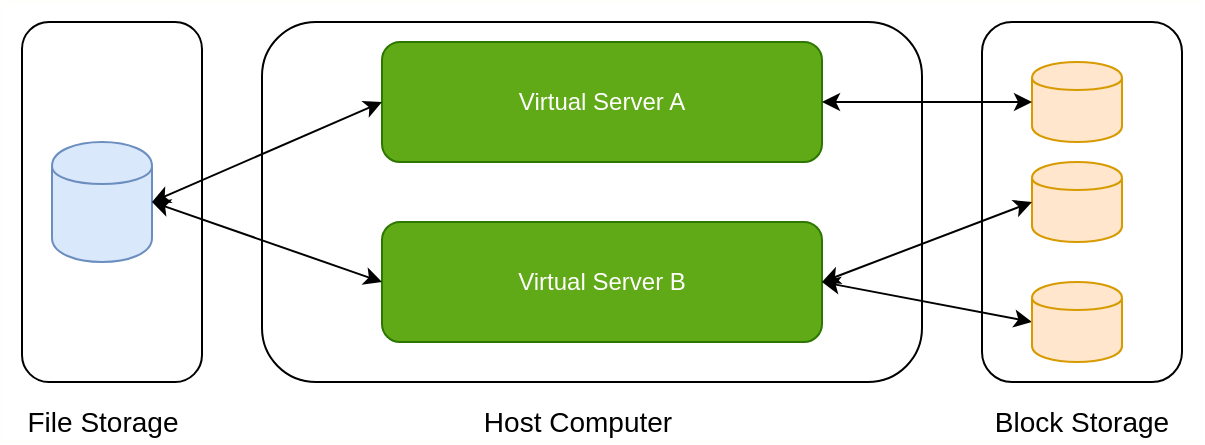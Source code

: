<mxfile version="12.9.9" type="device"><diagram id="kben0r0gYYd9zOO5OQ2E" name="Page-1"><mxGraphModel dx="1055" dy="808" grid="1" gridSize="10" guides="1" tooltips="1" connect="1" arrows="1" fold="1" page="1" pageScale="1" pageWidth="1654" pageHeight="1169" math="0" shadow="0"><root><mxCell id="0"/><mxCell id="1" parent="0"/><mxCell id="MoLzKaAGdUaluVQuXFD1-29" value="" style="rounded=0;whiteSpace=wrap;html=1;fontSize=14;strokeColor=#FEFFFA;" parent="1" vertex="1"><mxGeometry x="190" y="220" width="600" height="220" as="geometry"/></mxCell><mxCell id="MoLzKaAGdUaluVQuXFD1-1" value="" style="rounded=1;whiteSpace=wrap;html=1;" parent="1" vertex="1"><mxGeometry x="320" y="230" width="330" height="180" as="geometry"/></mxCell><mxCell id="MoLzKaAGdUaluVQuXFD1-2" value="Virtual Server A" style="rounded=1;whiteSpace=wrap;html=1;fillColor=#60a917;strokeColor=#2D7600;fontColor=#ffffff;" parent="1" vertex="1"><mxGeometry x="380" y="240" width="220" height="60" as="geometry"/></mxCell><mxCell id="MoLzKaAGdUaluVQuXFD1-3" value="Virtual Server B" style="rounded=1;whiteSpace=wrap;html=1;fillColor=#60a917;strokeColor=#2D7600;fontColor=#ffffff;" parent="1" vertex="1"><mxGeometry x="380" y="330" width="220" height="60" as="geometry"/></mxCell><mxCell id="MoLzKaAGdUaluVQuXFD1-14" value="" style="rounded=1;whiteSpace=wrap;html=1;" parent="1" vertex="1"><mxGeometry x="200" y="230" width="90" height="180" as="geometry"/></mxCell><mxCell id="MoLzKaAGdUaluVQuXFD1-15" value="" style="shape=cylinder;whiteSpace=wrap;html=1;boundedLbl=1;backgroundOutline=1;fillColor=#dae8fc;strokeColor=#6c8ebf;" parent="1" vertex="1"><mxGeometry x="215" y="290" width="50" height="60" as="geometry"/></mxCell><mxCell id="MoLzKaAGdUaluVQuXFD1-17" value="" style="endArrow=classic;startArrow=classic;html=1;exitX=0;exitY=0.5;exitDx=0;exitDy=0;entryX=1;entryY=0.5;entryDx=0;entryDy=0;" parent="1" source="MoLzKaAGdUaluVQuXFD1-3" target="MoLzKaAGdUaluVQuXFD1-15" edge="1"><mxGeometry width="50" height="50" relative="1" as="geometry"><mxPoint x="540" y="440" as="sourcePoint"/><mxPoint x="590" y="390" as="targetPoint"/></mxGeometry></mxCell><mxCell id="MoLzKaAGdUaluVQuXFD1-18" value="" style="endArrow=classic;startArrow=classic;html=1;entryX=0;entryY=0.5;entryDx=0;entryDy=0;exitX=1;exitY=0.5;exitDx=0;exitDy=0;" parent="1" source="MoLzKaAGdUaluVQuXFD1-15" target="MoLzKaAGdUaluVQuXFD1-2" edge="1"><mxGeometry width="50" height="50" relative="1" as="geometry"><mxPoint x="270" y="320" as="sourcePoint"/><mxPoint x="590" y="390" as="targetPoint"/></mxGeometry></mxCell><mxCell id="MoLzKaAGdUaluVQuXFD1-19" value="" style="rounded=1;whiteSpace=wrap;html=1;" parent="1" vertex="1"><mxGeometry x="680" y="230" width="100" height="180" as="geometry"/></mxCell><mxCell id="MoLzKaAGdUaluVQuXFD1-20" value="" style="shape=cylinder;whiteSpace=wrap;html=1;boundedLbl=1;backgroundOutline=1;fillColor=#ffe6cc;strokeColor=#d79b00;" parent="1" vertex="1"><mxGeometry x="705" y="250" width="45" height="40" as="geometry"/></mxCell><mxCell id="MoLzKaAGdUaluVQuXFD1-21" value="" style="shape=cylinder;whiteSpace=wrap;html=1;boundedLbl=1;backgroundOutline=1;fillColor=#ffe6cc;strokeColor=#d79b00;" parent="1" vertex="1"><mxGeometry x="705" y="300" width="45" height="40" as="geometry"/></mxCell><mxCell id="MoLzKaAGdUaluVQuXFD1-22" value="" style="endArrow=classic;startArrow=classic;html=1;exitX=0;exitY=0.5;exitDx=0;exitDy=0;" parent="1" source="MoLzKaAGdUaluVQuXFD1-23" edge="1"><mxGeometry width="50" height="50" relative="1" as="geometry"><mxPoint x="550" y="410" as="sourcePoint"/><mxPoint x="600" y="360" as="targetPoint"/></mxGeometry></mxCell><mxCell id="MoLzKaAGdUaluVQuXFD1-23" value="" style="shape=cylinder;whiteSpace=wrap;html=1;boundedLbl=1;backgroundOutline=1;fillColor=#ffe6cc;strokeColor=#d79b00;" parent="1" vertex="1"><mxGeometry x="705" y="360" width="45" height="40" as="geometry"/></mxCell><mxCell id="MoLzKaAGdUaluVQuXFD1-24" value="" style="endArrow=classic;startArrow=classic;html=1;entryX=1;entryY=0.5;entryDx=0;entryDy=0;exitX=0;exitY=0.5;exitDx=0;exitDy=0;" parent="1" source="MoLzKaAGdUaluVQuXFD1-21" target="MoLzKaAGdUaluVQuXFD1-3" edge="1"><mxGeometry width="50" height="50" relative="1" as="geometry"><mxPoint x="540" y="440" as="sourcePoint"/><mxPoint x="590" y="390" as="targetPoint"/></mxGeometry></mxCell><mxCell id="MoLzKaAGdUaluVQuXFD1-25" value="" style="endArrow=classic;startArrow=classic;html=1;entryX=0;entryY=0.5;entryDx=0;entryDy=0;exitX=1;exitY=0.5;exitDx=0;exitDy=0;" parent="1" source="MoLzKaAGdUaluVQuXFD1-2" target="MoLzKaAGdUaluVQuXFD1-20" edge="1"><mxGeometry width="50" height="50" relative="1" as="geometry"><mxPoint x="540" y="440" as="sourcePoint"/><mxPoint x="590" y="390" as="targetPoint"/></mxGeometry></mxCell><mxCell id="MoLzKaAGdUaluVQuXFD1-26" value="File Storage" style="text;html=1;strokeColor=none;fillColor=none;align=center;verticalAlign=middle;whiteSpace=wrap;rounded=0;fontSize=14;" parent="1" vertex="1"><mxGeometry x="192.5" y="420" width="95" height="20" as="geometry"/></mxCell><mxCell id="MoLzKaAGdUaluVQuXFD1-27" value="Host Computer" style="text;html=1;strokeColor=none;fillColor=none;align=center;verticalAlign=middle;whiteSpace=wrap;rounded=0;fontSize=14;" parent="1" vertex="1"><mxGeometry x="417.5" y="420" width="120" height="20" as="geometry"/></mxCell><mxCell id="MoLzKaAGdUaluVQuXFD1-28" value="Block Storage" style="text;html=1;strokeColor=none;fillColor=none;align=center;verticalAlign=middle;whiteSpace=wrap;rounded=0;fontSize=14;" parent="1" vertex="1"><mxGeometry x="670" y="420" width="120" height="20" as="geometry"/></mxCell></root></mxGraphModel></diagram></mxfile>